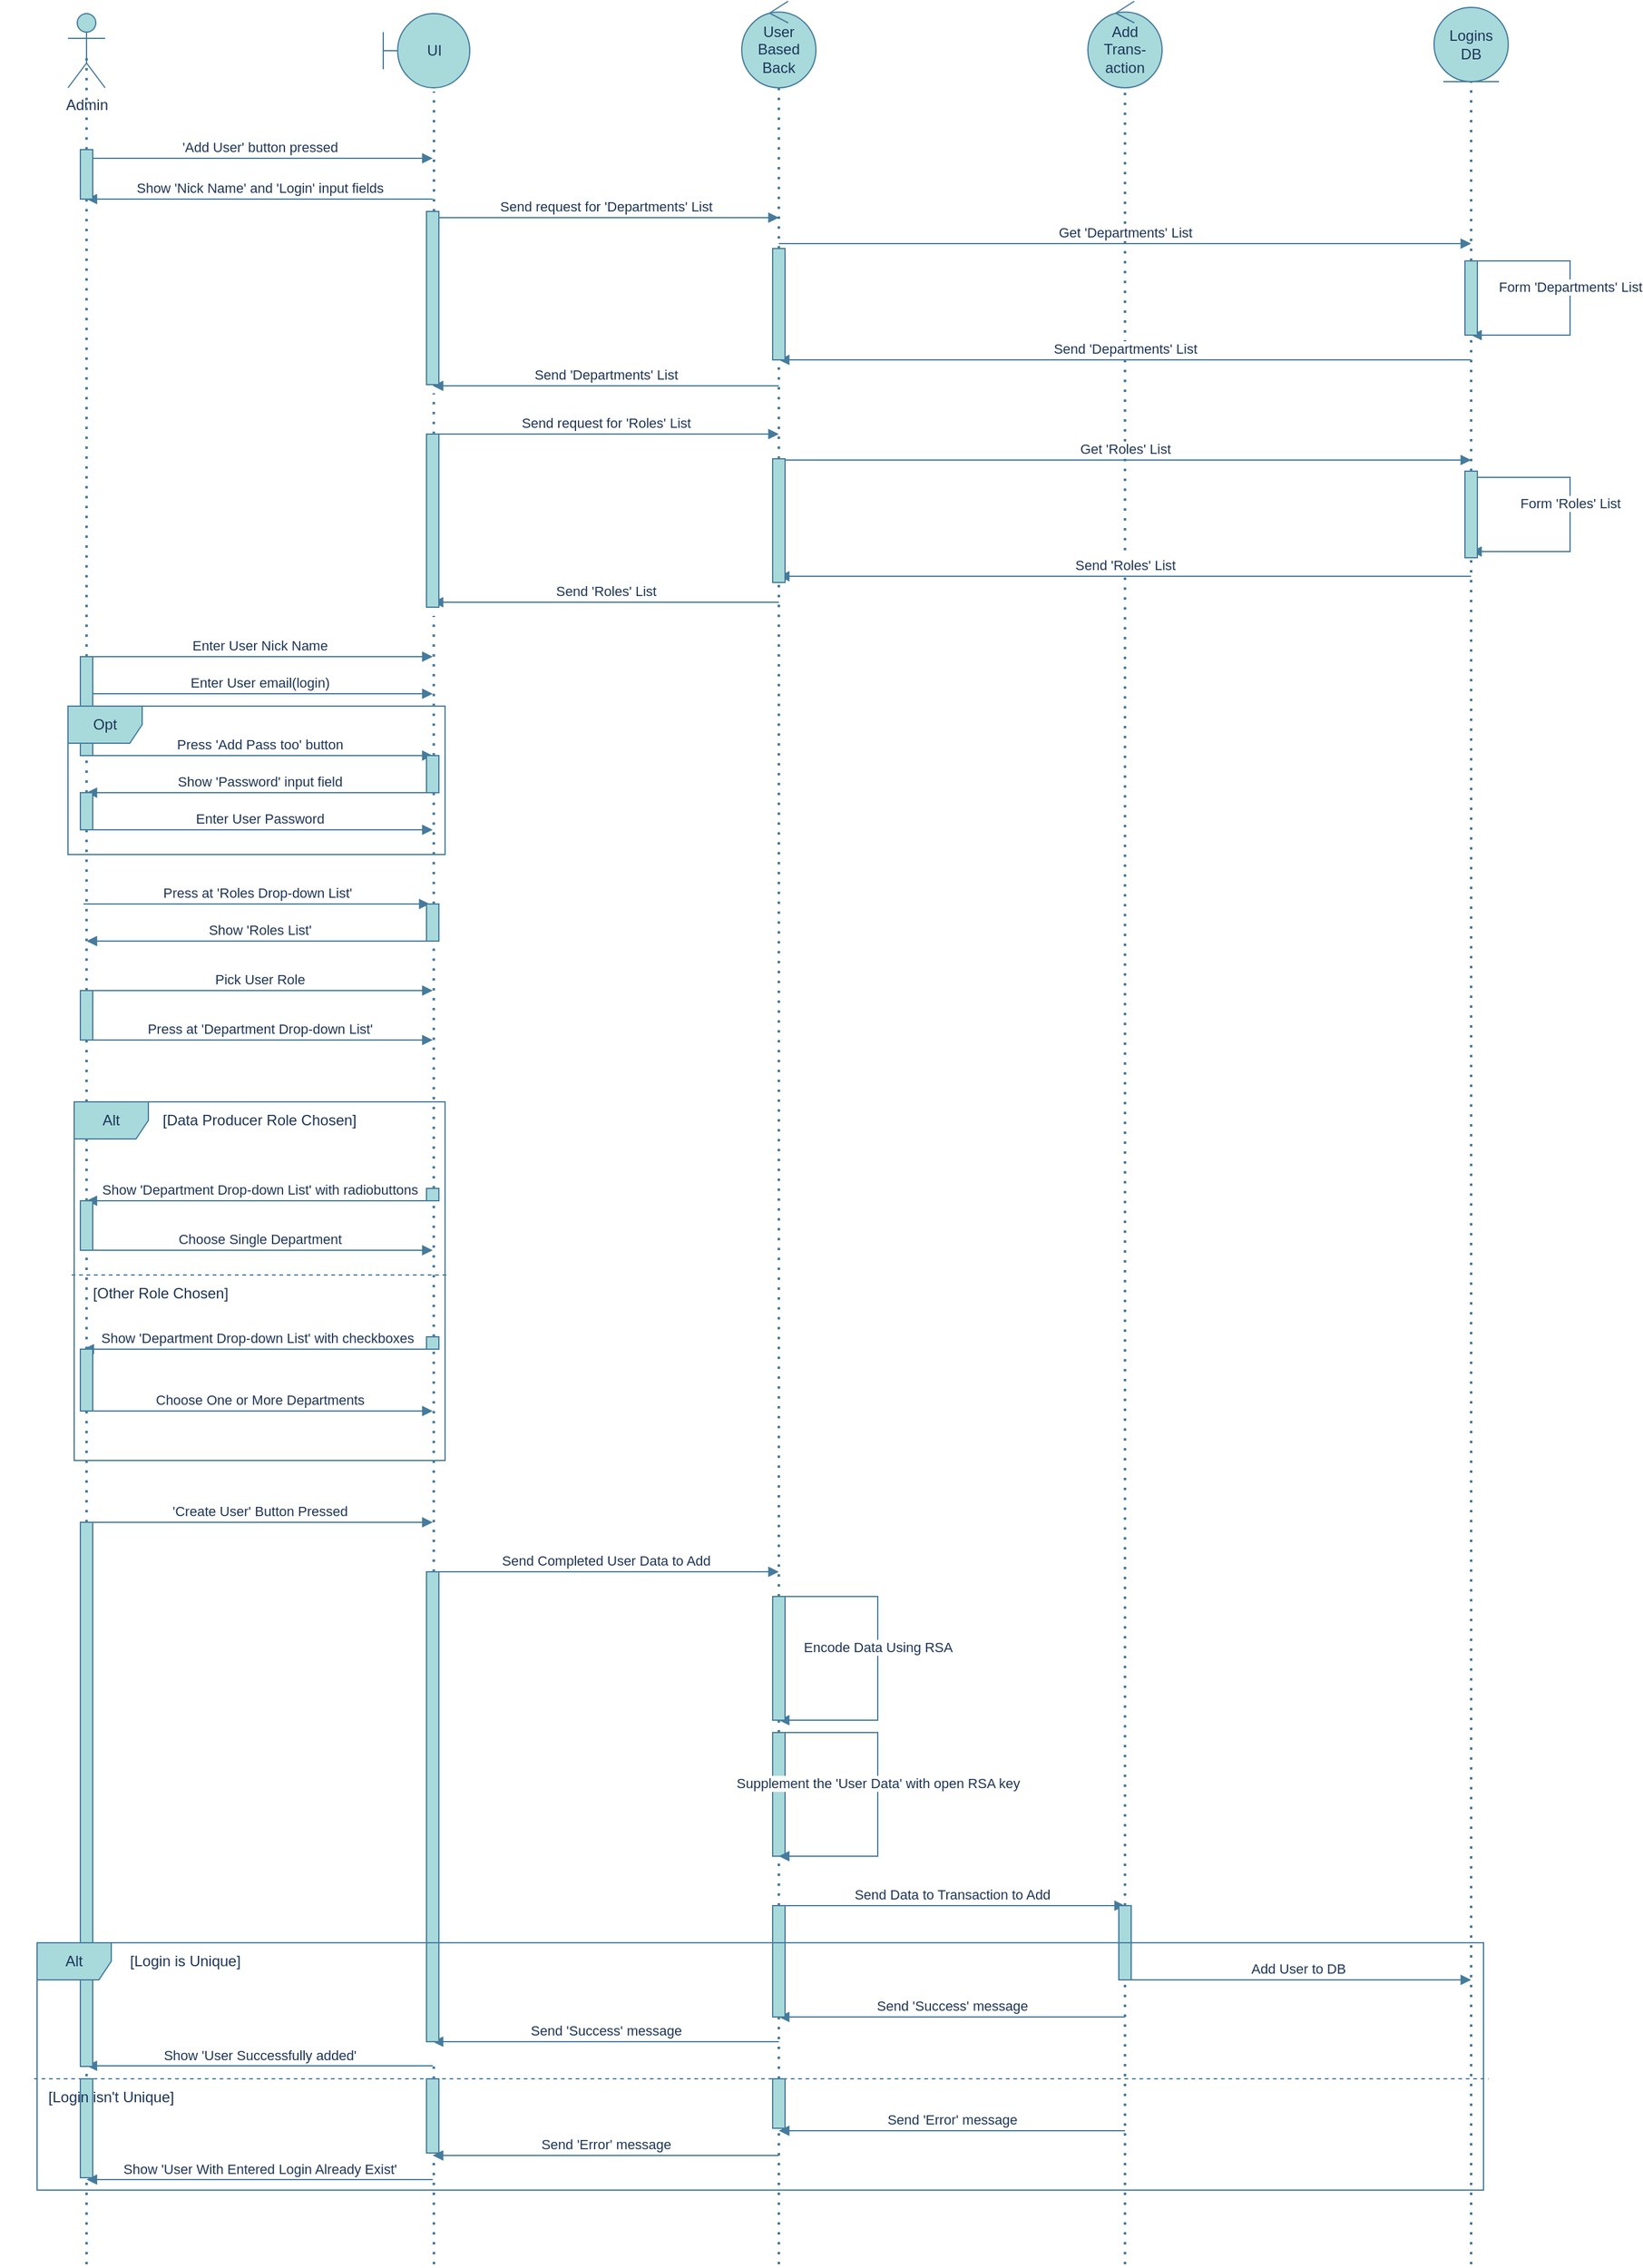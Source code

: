 <mxfile version="22.0.8" type="device">
  <diagram name="Страница — 1" id="tZwxWgp7a3EEHz6IycM4">
    <mxGraphModel dx="1026" dy="692" grid="1" gridSize="10" guides="1" tooltips="1" connect="1" arrows="1" fold="1" page="1" pageScale="1" pageWidth="3300" pageHeight="4681" math="0" shadow="0">
      <root>
        <mxCell id="0" />
        <mxCell id="1" parent="0" />
        <mxCell id="diGxEo3-Bpj6ORNVQll2-1" value="Admin" style="shape=umlActor;verticalLabelPosition=bottom;verticalAlign=top;html=1;strokeColor=#457B9D;fontColor=#1D3557;fillColor=#A8DADC;" vertex="1" parent="1">
          <mxGeometry x="65" y="20" width="30" height="60" as="geometry" />
        </mxCell>
        <mxCell id="diGxEo3-Bpj6ORNVQll2-2" value="" style="endArrow=none;dashed=1;html=1;dashPattern=1 3;strokeWidth=2;rounded=0;strokeColor=#457B9D;fontColor=#1D3557;fillColor=#A8DADC;entryX=0.5;entryY=0.5;entryDx=0;entryDy=0;entryPerimeter=0;" edge="1" parent="1" source="diGxEo3-Bpj6ORNVQll2-64" target="diGxEo3-Bpj6ORNVQll2-1">
          <mxGeometry width="50" height="50" relative="1" as="geometry">
            <mxPoint x="80" y="1960" as="sourcePoint" />
            <mxPoint x="80" y="150" as="targetPoint" />
          </mxGeometry>
        </mxCell>
        <mxCell id="diGxEo3-Bpj6ORNVQll2-3" value="UI" style="shape=umlBoundary;whiteSpace=wrap;html=1;strokeColor=#457B9D;fontColor=#1D3557;fillColor=#A8DADC;" vertex="1" parent="1">
          <mxGeometry x="320" y="20" width="70" height="60" as="geometry" />
        </mxCell>
        <mxCell id="diGxEo3-Bpj6ORNVQll2-4" value="" style="endArrow=none;dashed=1;html=1;dashPattern=1 3;strokeWidth=2;rounded=0;strokeColor=#457B9D;fontColor=#1D3557;fillColor=#A8DADC;entryX=0.586;entryY=1.05;entryDx=0;entryDy=0;entryPerimeter=0;" edge="1" parent="1" source="diGxEo3-Bpj6ORNVQll2-58" target="diGxEo3-Bpj6ORNVQll2-3">
          <mxGeometry width="50" height="50" relative="1" as="geometry">
            <mxPoint x="361" y="1960" as="sourcePoint" />
            <mxPoint x="360" y="110" as="targetPoint" />
          </mxGeometry>
        </mxCell>
        <mxCell id="diGxEo3-Bpj6ORNVQll2-5" value="Logins &lt;br&gt;DB" style="ellipse;shape=umlEntity;whiteSpace=wrap;html=1;strokeColor=#457B9D;fontColor=#1D3557;fillColor=#A8DADC;" vertex="1" parent="1">
          <mxGeometry x="1170" y="15" width="60" height="60" as="geometry" />
        </mxCell>
        <mxCell id="diGxEo3-Bpj6ORNVQll2-6" value="" style="endArrow=none;dashed=1;html=1;dashPattern=1 3;strokeWidth=2;rounded=0;strokeColor=#457B9D;fontColor=#1D3557;fillColor=#A8DADC;entryX=0.5;entryY=1;entryDx=0;entryDy=0;" edge="1" parent="1" source="diGxEo3-Bpj6ORNVQll2-69" target="diGxEo3-Bpj6ORNVQll2-5">
          <mxGeometry width="50" height="50" relative="1" as="geometry">
            <mxPoint x="1200" y="1960" as="sourcePoint" />
            <mxPoint x="1201" y="95" as="targetPoint" />
          </mxGeometry>
        </mxCell>
        <mxCell id="diGxEo3-Bpj6ORNVQll2-7" value="Add&lt;br&gt;Trans-&lt;br&gt;action" style="ellipse;shape=umlControl;whiteSpace=wrap;html=1;strokeColor=#457B9D;fontColor=#1D3557;fillColor=#A8DADC;" vertex="1" parent="1">
          <mxGeometry x="890" y="10" width="60" height="70" as="geometry" />
        </mxCell>
        <mxCell id="diGxEo3-Bpj6ORNVQll2-8" value="" style="endArrow=none;dashed=1;html=1;dashPattern=1 3;strokeWidth=2;rounded=0;strokeColor=#457B9D;fontColor=#1D3557;fillColor=#A8DADC;entryX=0.5;entryY=1;entryDx=0;entryDy=0;entryPerimeter=0;" edge="1" parent="1" source="diGxEo3-Bpj6ORNVQll2-111" target="diGxEo3-Bpj6ORNVQll2-7">
          <mxGeometry width="50" height="50" relative="1" as="geometry">
            <mxPoint x="920" y="1960" as="sourcePoint" />
            <mxPoint x="920" y="105" as="targetPoint" />
          </mxGeometry>
        </mxCell>
        <mxCell id="diGxEo3-Bpj6ORNVQll2-9" value="User Based Back" style="ellipse;shape=umlControl;whiteSpace=wrap;html=1;strokeColor=#457B9D;fontColor=#1D3557;fillColor=#A8DADC;" vertex="1" parent="1">
          <mxGeometry x="610" y="10" width="60" height="70" as="geometry" />
        </mxCell>
        <mxCell id="diGxEo3-Bpj6ORNVQll2-10" value="" style="endArrow=none;dashed=1;html=1;dashPattern=1 3;strokeWidth=2;rounded=0;strokeColor=#457B9D;fontColor=#1D3557;fillColor=#A8DADC;entryX=0.5;entryY=1;entryDx=0;entryDy=0;entryPerimeter=0;" edge="1" parent="1" target="diGxEo3-Bpj6ORNVQll2-9" source="diGxEo3-Bpj6ORNVQll2-68">
          <mxGeometry width="50" height="50" relative="1" as="geometry">
            <mxPoint x="640" y="1960" as="sourcePoint" />
            <mxPoint x="640" y="105" as="targetPoint" />
          </mxGeometry>
        </mxCell>
        <mxCell id="diGxEo3-Bpj6ORNVQll2-11" value="&#39;Add User&#39; button pressed" style="html=1;verticalAlign=bottom;endArrow=block;curved=0;rounded=0;strokeColor=#457B9D;fontColor=#1D3557;fillColor=#A8DADC;" edge="1" parent="1">
          <mxGeometry width="80" relative="1" as="geometry">
            <mxPoint x="80" y="137" as="sourcePoint" />
            <mxPoint x="360" y="137" as="targetPoint" />
          </mxGeometry>
        </mxCell>
        <mxCell id="diGxEo3-Bpj6ORNVQll2-12" value="Enter User Nick Name" style="html=1;verticalAlign=bottom;endArrow=block;curved=0;rounded=0;strokeColor=#457B9D;fontColor=#1D3557;fillColor=#A8DADC;" edge="1" parent="1">
          <mxGeometry width="80" relative="1" as="geometry">
            <mxPoint x="80" y="540" as="sourcePoint" />
            <mxPoint x="360" y="540" as="targetPoint" />
            <mxPoint as="offset" />
          </mxGeometry>
        </mxCell>
        <mxCell id="diGxEo3-Bpj6ORNVQll2-13" value="Enter User email(login)" style="html=1;verticalAlign=bottom;endArrow=block;curved=0;rounded=0;strokeColor=#457B9D;fontColor=#1D3557;fillColor=#A8DADC;" edge="1" parent="1">
          <mxGeometry width="80" relative="1" as="geometry">
            <mxPoint x="80" y="570" as="sourcePoint" />
            <mxPoint x="360" y="570" as="targetPoint" />
            <mxPoint as="offset" />
          </mxGeometry>
        </mxCell>
        <mxCell id="diGxEo3-Bpj6ORNVQll2-14" value="Enter User Password" style="html=1;verticalAlign=bottom;endArrow=block;curved=0;rounded=0;strokeColor=#457B9D;fontColor=#1D3557;fillColor=#A8DADC;" edge="1" parent="1">
          <mxGeometry width="80" relative="1" as="geometry">
            <mxPoint x="80" y="680" as="sourcePoint" />
            <mxPoint x="360" y="680" as="targetPoint" />
            <mxPoint as="offset" />
          </mxGeometry>
        </mxCell>
        <mxCell id="diGxEo3-Bpj6ORNVQll2-15" value="Send request for &#39;Departments&#39; List" style="html=1;verticalAlign=bottom;endArrow=block;curved=0;rounded=0;strokeColor=#457B9D;fontColor=#1D3557;fillColor=#A8DADC;" edge="1" parent="1">
          <mxGeometry width="80" relative="1" as="geometry">
            <mxPoint x="360" y="185" as="sourcePoint" />
            <mxPoint x="640" y="185" as="targetPoint" />
          </mxGeometry>
        </mxCell>
        <mxCell id="diGxEo3-Bpj6ORNVQll2-16" value="Get &#39;Departments&#39; List" style="html=1;verticalAlign=bottom;endArrow=block;curved=0;rounded=0;strokeColor=#457B9D;fontColor=#1D3557;fillColor=#A8DADC;" edge="1" parent="1">
          <mxGeometry width="80" relative="1" as="geometry">
            <mxPoint x="640" y="206" as="sourcePoint" />
            <mxPoint x="1200" y="206" as="targetPoint" />
          </mxGeometry>
        </mxCell>
        <mxCell id="diGxEo3-Bpj6ORNVQll2-19" value="Send &#39;Departments&#39; List" style="html=1;verticalAlign=bottom;endArrow=block;curved=0;rounded=0;strokeColor=#457B9D;fontColor=#1D3557;fillColor=#A8DADC;" edge="1" parent="1">
          <mxGeometry width="80" relative="1" as="geometry">
            <mxPoint x="1200" y="300" as="sourcePoint" />
            <mxPoint x="640" y="300" as="targetPoint" />
          </mxGeometry>
        </mxCell>
        <mxCell id="diGxEo3-Bpj6ORNVQll2-20" value="Form &#39;Departments&#39; List" style="html=1;verticalAlign=bottom;endArrow=block;curved=0;rounded=0;strokeColor=#457B9D;fontColor=#1D3557;fillColor=#A8DADC;" edge="1" parent="1">
          <mxGeometry width="80" relative="1" as="geometry">
            <mxPoint x="1200" y="220" as="sourcePoint" />
            <mxPoint x="1200" y="280" as="targetPoint" />
            <Array as="points">
              <mxPoint x="1280" y="220" />
              <mxPoint x="1280" y="280" />
            </Array>
          </mxGeometry>
        </mxCell>
        <mxCell id="diGxEo3-Bpj6ORNVQll2-21" value="Send &#39;Departments&#39; List" style="html=1;verticalAlign=bottom;endArrow=block;curved=0;rounded=0;strokeColor=#457B9D;fontColor=#1D3557;fillColor=#A8DADC;" edge="1" parent="1">
          <mxGeometry width="80" relative="1" as="geometry">
            <mxPoint x="640" y="321" as="sourcePoint" />
            <mxPoint x="360" y="321" as="targetPoint" />
          </mxGeometry>
        </mxCell>
        <mxCell id="diGxEo3-Bpj6ORNVQll2-22" value="Send request for &#39;Roles&#39; List" style="html=1;verticalAlign=bottom;endArrow=block;curved=0;rounded=0;strokeColor=#457B9D;fontColor=#1D3557;fillColor=#A8DADC;" edge="1" parent="1">
          <mxGeometry width="80" relative="1" as="geometry">
            <mxPoint x="360" y="360" as="sourcePoint" />
            <mxPoint x="640" y="360" as="targetPoint" />
            <mxPoint as="offset" />
          </mxGeometry>
        </mxCell>
        <mxCell id="diGxEo3-Bpj6ORNVQll2-23" value="Get &#39;Roles&#39; List" style="html=1;verticalAlign=bottom;endArrow=block;curved=0;rounded=0;strokeColor=#457B9D;fontColor=#1D3557;fillColor=#A8DADC;" edge="1" parent="1">
          <mxGeometry width="80" relative="1" as="geometry">
            <mxPoint x="640" y="381" as="sourcePoint" />
            <mxPoint x="1200" y="381" as="targetPoint" />
          </mxGeometry>
        </mxCell>
        <mxCell id="diGxEo3-Bpj6ORNVQll2-24" value="Send &#39;Roles&#39; List" style="html=1;verticalAlign=bottom;endArrow=block;curved=0;rounded=0;strokeColor=#457B9D;fontColor=#1D3557;fillColor=#A8DADC;" edge="1" parent="1">
          <mxGeometry width="80" relative="1" as="geometry">
            <mxPoint x="1200" y="475" as="sourcePoint" />
            <mxPoint x="640" y="475" as="targetPoint" />
          </mxGeometry>
        </mxCell>
        <mxCell id="diGxEo3-Bpj6ORNVQll2-25" value="Form &#39;Roles&#39; List" style="html=1;verticalAlign=bottom;endArrow=block;curved=0;rounded=0;strokeColor=#457B9D;fontColor=#1D3557;fillColor=#A8DADC;" edge="1" parent="1">
          <mxGeometry width="80" relative="1" as="geometry">
            <mxPoint x="1200" y="395" as="sourcePoint" />
            <mxPoint x="1200" y="455" as="targetPoint" />
            <Array as="points">
              <mxPoint x="1280" y="395" />
              <mxPoint x="1280" y="455" />
            </Array>
          </mxGeometry>
        </mxCell>
        <mxCell id="diGxEo3-Bpj6ORNVQll2-26" value="Send &#39;Roles&#39; List" style="html=1;verticalAlign=bottom;endArrow=block;curved=0;rounded=0;strokeColor=#457B9D;fontColor=#1D3557;fillColor=#A8DADC;" edge="1" parent="1">
          <mxGeometry width="80" relative="1" as="geometry">
            <mxPoint x="640" y="496" as="sourcePoint" />
            <mxPoint x="360" y="496" as="targetPoint" />
          </mxGeometry>
        </mxCell>
        <mxCell id="diGxEo3-Bpj6ORNVQll2-28" value="Press at &#39;Roles Drop-down List&#39;" style="html=1;verticalAlign=bottom;endArrow=block;curved=0;rounded=0;strokeColor=#457B9D;fontColor=#1D3557;fillColor=#A8DADC;" edge="1" parent="1">
          <mxGeometry width="80" relative="1" as="geometry">
            <mxPoint x="77.5" y="740" as="sourcePoint" />
            <mxPoint x="357.5" y="740" as="targetPoint" />
          </mxGeometry>
        </mxCell>
        <mxCell id="diGxEo3-Bpj6ORNVQll2-29" value="Show &#39;Roles List&#39;" style="html=1;verticalAlign=bottom;endArrow=block;curved=0;rounded=0;strokeColor=#457B9D;fontColor=#1D3557;fillColor=#A8DADC;" edge="1" parent="1">
          <mxGeometry width="80" relative="1" as="geometry">
            <mxPoint x="360" y="770" as="sourcePoint" />
            <mxPoint x="80" y="770" as="targetPoint" />
          </mxGeometry>
        </mxCell>
        <mxCell id="diGxEo3-Bpj6ORNVQll2-30" value="Pick User Role" style="html=1;verticalAlign=bottom;endArrow=block;curved=0;rounded=0;strokeColor=#457B9D;fontColor=#1D3557;fillColor=#A8DADC;" edge="1" parent="1">
          <mxGeometry width="80" relative="1" as="geometry">
            <mxPoint x="80" y="810" as="sourcePoint" />
            <mxPoint x="360" y="810" as="targetPoint" />
          </mxGeometry>
        </mxCell>
        <mxCell id="diGxEo3-Bpj6ORNVQll2-31" value="Press at &#39;Department Drop-down List&#39;" style="html=1;verticalAlign=bottom;endArrow=block;curved=0;rounded=0;strokeColor=#457B9D;fontColor=#1D3557;fillColor=#A8DADC;" edge="1" parent="1">
          <mxGeometry width="80" relative="1" as="geometry">
            <mxPoint x="80" y="850" as="sourcePoint" />
            <mxPoint x="360" y="850" as="targetPoint" />
          </mxGeometry>
        </mxCell>
        <mxCell id="diGxEo3-Bpj6ORNVQll2-33" value="" style="endArrow=none;dashed=1;html=1;rounded=0;strokeColor=#457B9D;fontColor=#1D3557;fillColor=#A8DADC;entryX=1.007;entryY=0.78;entryDx=0;entryDy=0;entryPerimeter=0;" edge="1" parent="1">
          <mxGeometry width="50" height="50" relative="1" as="geometry">
            <mxPoint x="68" y="1040" as="sourcePoint" />
            <mxPoint x="372.1" y="1040" as="targetPoint" />
          </mxGeometry>
        </mxCell>
        <mxCell id="diGxEo3-Bpj6ORNVQll2-34" value="[Data Producer Role Chosen]" style="text;html=1;strokeColor=none;fillColor=none;align=center;verticalAlign=middle;whiteSpace=wrap;rounded=0;fontColor=#1D3557;" vertex="1" parent="1">
          <mxGeometry x="130" y="900" width="180" height="30" as="geometry" />
        </mxCell>
        <mxCell id="diGxEo3-Bpj6ORNVQll2-35" value="[Other Role Chosen]" style="text;html=1;strokeColor=none;fillColor=none;align=center;verticalAlign=middle;whiteSpace=wrap;rounded=0;fontColor=#1D3557;" vertex="1" parent="1">
          <mxGeometry x="50" y="1040" width="180" height="30" as="geometry" />
        </mxCell>
        <mxCell id="diGxEo3-Bpj6ORNVQll2-36" value="Show &#39;Department Drop-down List&#39; with radiobuttons" style="html=1;verticalAlign=bottom;endArrow=block;curved=0;rounded=0;strokeColor=#457B9D;fontColor=#1D3557;fillColor=#A8DADC;" edge="1" parent="1">
          <mxGeometry width="80" relative="1" as="geometry">
            <mxPoint x="360" y="980" as="sourcePoint" />
            <mxPoint x="80" y="980" as="targetPoint" />
          </mxGeometry>
        </mxCell>
        <mxCell id="diGxEo3-Bpj6ORNVQll2-37" value="Show &#39;Department Drop-down List&#39; with checkboxes" style="html=1;verticalAlign=bottom;endArrow=block;curved=0;rounded=0;strokeColor=#457B9D;fontColor=#1D3557;fillColor=#A8DADC;" edge="1" parent="1">
          <mxGeometry width="80" relative="1" as="geometry">
            <mxPoint x="357.5" y="1100" as="sourcePoint" />
            <mxPoint x="77.5" y="1100" as="targetPoint" />
          </mxGeometry>
        </mxCell>
        <mxCell id="diGxEo3-Bpj6ORNVQll2-38" value="Choose Single Department" style="html=1;verticalAlign=bottom;endArrow=block;curved=0;rounded=0;strokeColor=#457B9D;fontColor=#1D3557;fillColor=#A8DADC;" edge="1" parent="1">
          <mxGeometry width="80" relative="1" as="geometry">
            <mxPoint x="80" y="1020" as="sourcePoint" />
            <mxPoint x="360" y="1020" as="targetPoint" />
          </mxGeometry>
        </mxCell>
        <mxCell id="diGxEo3-Bpj6ORNVQll2-39" value="Choose One or More Departments" style="html=1;verticalAlign=bottom;endArrow=block;curved=0;rounded=0;strokeColor=#457B9D;fontColor=#1D3557;fillColor=#A8DADC;" edge="1" parent="1">
          <mxGeometry width="80" relative="1" as="geometry">
            <mxPoint x="80" y="1150" as="sourcePoint" />
            <mxPoint x="360" y="1150" as="targetPoint" />
          </mxGeometry>
        </mxCell>
        <mxCell id="diGxEo3-Bpj6ORNVQll2-40" value="&#39;Create User&#39; Button Pressed" style="html=1;verticalAlign=bottom;endArrow=block;curved=0;rounded=0;strokeColor=#457B9D;fontColor=#1D3557;fillColor=#A8DADC;" edge="1" parent="1">
          <mxGeometry width="80" relative="1" as="geometry">
            <mxPoint x="80" y="1240" as="sourcePoint" />
            <mxPoint x="360" y="1240" as="targetPoint" />
          </mxGeometry>
        </mxCell>
        <mxCell id="diGxEo3-Bpj6ORNVQll2-41" value="Send Completed User Data to Add" style="html=1;verticalAlign=bottom;endArrow=block;curved=0;rounded=0;strokeColor=#457B9D;fontColor=#1D3557;fillColor=#A8DADC;" edge="1" parent="1">
          <mxGeometry width="80" relative="1" as="geometry">
            <mxPoint x="360" y="1280" as="sourcePoint" />
            <mxPoint x="640" y="1280" as="targetPoint" />
          </mxGeometry>
        </mxCell>
        <mxCell id="diGxEo3-Bpj6ORNVQll2-42" value="Send Data to Transaction to Add" style="html=1;verticalAlign=bottom;endArrow=block;curved=0;rounded=0;strokeColor=#457B9D;fontColor=#1D3557;fillColor=#A8DADC;" edge="1" parent="1">
          <mxGeometry width="80" relative="1" as="geometry">
            <mxPoint x="640" y="1550" as="sourcePoint" />
            <mxPoint x="920" y="1550" as="targetPoint" />
            <mxPoint as="offset" />
          </mxGeometry>
        </mxCell>
        <mxCell id="diGxEo3-Bpj6ORNVQll2-45" value="" style="endArrow=none;dashed=1;html=1;rounded=0;strokeColor=#457B9D;fontColor=#1D3557;fillColor=#A8DADC;entryX=1.007;entryY=0.78;entryDx=0;entryDy=0;entryPerimeter=0;exitX=-0.002;exitY=0.55;exitDx=0;exitDy=0;exitPerimeter=0;" edge="1" parent="1" source="diGxEo3-Bpj6ORNVQll2-44">
          <mxGeometry width="50" height="50" relative="1" as="geometry">
            <mxPoint x="910" y="1690" as="sourcePoint" />
            <mxPoint x="1214.1" y="1690" as="targetPoint" />
          </mxGeometry>
        </mxCell>
        <mxCell id="diGxEo3-Bpj6ORNVQll2-46" value="[Login is Unique]" style="text;html=1;strokeColor=none;fillColor=none;align=center;verticalAlign=middle;whiteSpace=wrap;rounded=0;fontColor=#1D3557;" vertex="1" parent="1">
          <mxGeometry x="70" y="1580" width="180" height="30" as="geometry" />
        </mxCell>
        <mxCell id="diGxEo3-Bpj6ORNVQll2-48" value="Encode Data Using RSA" style="html=1;verticalAlign=bottom;endArrow=block;curved=0;rounded=0;strokeColor=#457B9D;fontColor=#1D3557;fillColor=#A8DADC;" edge="1" parent="1">
          <mxGeometry width="80" relative="1" as="geometry">
            <mxPoint x="640" y="1300" as="sourcePoint" />
            <mxPoint x="640" y="1400" as="targetPoint" />
            <Array as="points">
              <mxPoint x="720" y="1300" />
              <mxPoint x="720" y="1400" />
            </Array>
          </mxGeometry>
        </mxCell>
        <mxCell id="diGxEo3-Bpj6ORNVQll2-50" value="Add User to DB" style="html=1;verticalAlign=bottom;endArrow=block;curved=0;rounded=0;strokeColor=#457B9D;fontColor=#1D3557;fillColor=#A8DADC;" edge="1" parent="1">
          <mxGeometry width="80" relative="1" as="geometry">
            <mxPoint x="920" y="1610" as="sourcePoint" />
            <mxPoint x="1200" y="1610" as="targetPoint" />
          </mxGeometry>
        </mxCell>
        <mxCell id="diGxEo3-Bpj6ORNVQll2-51" value="Send &#39;Success&#39; message" style="html=1;verticalAlign=bottom;endArrow=block;curved=0;rounded=0;strokeColor=#457B9D;fontColor=#1D3557;fillColor=#A8DADC;" edge="1" parent="1">
          <mxGeometry width="80" relative="1" as="geometry">
            <mxPoint x="920" y="1640" as="sourcePoint" />
            <mxPoint x="640" y="1640" as="targetPoint" />
          </mxGeometry>
        </mxCell>
        <mxCell id="diGxEo3-Bpj6ORNVQll2-52" value="Send &#39;Success&#39; message" style="html=1;verticalAlign=bottom;endArrow=block;curved=0;rounded=0;strokeColor=#457B9D;fontColor=#1D3557;fillColor=#A8DADC;" edge="1" parent="1">
          <mxGeometry width="80" relative="1" as="geometry">
            <mxPoint x="640" y="1660" as="sourcePoint" />
            <mxPoint x="360" y="1660" as="targetPoint" />
          </mxGeometry>
        </mxCell>
        <mxCell id="diGxEo3-Bpj6ORNVQll2-53" value="Show &#39;User Successfully added&#39;" style="html=1;verticalAlign=bottom;endArrow=block;curved=0;rounded=0;strokeColor=#457B9D;fontColor=#1D3557;fillColor=#A8DADC;" edge="1" parent="1">
          <mxGeometry width="80" relative="1" as="geometry">
            <mxPoint x="360" y="1679.5" as="sourcePoint" />
            <mxPoint x="80" y="1679.5" as="targetPoint" />
          </mxGeometry>
        </mxCell>
        <mxCell id="diGxEo3-Bpj6ORNVQll2-54" value="Send &#39;Error&#39; message" style="html=1;verticalAlign=bottom;endArrow=block;curved=0;rounded=0;strokeColor=#457B9D;fontColor=#1D3557;fillColor=#A8DADC;" edge="1" parent="1">
          <mxGeometry width="80" relative="1" as="geometry">
            <mxPoint x="920" y="1732" as="sourcePoint" />
            <mxPoint x="640" y="1732" as="targetPoint" />
          </mxGeometry>
        </mxCell>
        <mxCell id="diGxEo3-Bpj6ORNVQll2-55" value="Send &#39;Error&#39; message" style="html=1;verticalAlign=bottom;endArrow=block;curved=0;rounded=0;strokeColor=#457B9D;fontColor=#1D3557;fillColor=#A8DADC;" edge="1" parent="1">
          <mxGeometry width="80" relative="1" as="geometry">
            <mxPoint x="640" y="1752" as="sourcePoint" />
            <mxPoint x="360" y="1752" as="targetPoint" />
          </mxGeometry>
        </mxCell>
        <mxCell id="diGxEo3-Bpj6ORNVQll2-56" value="Show &#39;User With Entered Login Already Exist&#39;" style="html=1;verticalAlign=bottom;endArrow=block;curved=0;rounded=0;strokeColor=#457B9D;fontColor=#1D3557;fillColor=#A8DADC;" edge="1" parent="1">
          <mxGeometry width="80" relative="1" as="geometry">
            <mxPoint x="360" y="1771.5" as="sourcePoint" />
            <mxPoint x="80" y="1771.5" as="targetPoint" />
          </mxGeometry>
        </mxCell>
        <mxCell id="diGxEo3-Bpj6ORNVQll2-57" value="" style="endArrow=none;dashed=1;html=1;dashPattern=1 3;strokeWidth=2;rounded=0;strokeColor=#457B9D;fontColor=#1D3557;fillColor=#A8DADC;entryX=0.586;entryY=1.05;entryDx=0;entryDy=0;entryPerimeter=0;" edge="1" parent="1" source="diGxEo3-Bpj6ORNVQll2-60" target="diGxEo3-Bpj6ORNVQll2-58">
          <mxGeometry width="50" height="50" relative="1" as="geometry">
            <mxPoint x="361" y="1960" as="sourcePoint" />
            <mxPoint x="361" y="83" as="targetPoint" />
          </mxGeometry>
        </mxCell>
        <mxCell id="diGxEo3-Bpj6ORNVQll2-58" value="" style="html=1;points=[[0,0,0,0,5],[0,1,0,0,-5],[1,0,0,0,5],[1,1,0,0,-5]];perimeter=orthogonalPerimeter;outlineConnect=0;targetShapes=umlLifeline;portConstraint=eastwest;newEdgeStyle={&quot;curved&quot;:0,&quot;rounded&quot;:0};strokeColor=#457B9D;fontColor=#1D3557;fillColor=#A8DADC;" vertex="1" parent="1">
          <mxGeometry x="355" y="180" width="10" height="140" as="geometry" />
        </mxCell>
        <mxCell id="diGxEo3-Bpj6ORNVQll2-59" value="" style="endArrow=none;dashed=1;html=1;dashPattern=1 3;strokeWidth=2;rounded=0;strokeColor=#457B9D;fontColor=#1D3557;fillColor=#A8DADC;entryX=0.586;entryY=1.05;entryDx=0;entryDy=0;entryPerimeter=0;" edge="1" parent="1" source="diGxEo3-Bpj6ORNVQll2-81" target="diGxEo3-Bpj6ORNVQll2-60">
          <mxGeometry width="50" height="50" relative="1" as="geometry">
            <mxPoint x="361" y="1960" as="sourcePoint" />
            <mxPoint x="361" y="327" as="targetPoint" />
          </mxGeometry>
        </mxCell>
        <mxCell id="diGxEo3-Bpj6ORNVQll2-60" value="" style="html=1;points=[[0,0,0,0,5],[0,1,0,0,-5],[1,0,0,0,5],[1,1,0,0,-5]];perimeter=orthogonalPerimeter;outlineConnect=0;targetShapes=umlLifeline;portConstraint=eastwest;newEdgeStyle={&quot;curved&quot;:0,&quot;rounded&quot;:0};strokeColor=#457B9D;fontColor=#1D3557;fillColor=#A8DADC;" vertex="1" parent="1">
          <mxGeometry x="355" y="360" width="10" height="140" as="geometry" />
        </mxCell>
        <mxCell id="diGxEo3-Bpj6ORNVQll2-63" value="Show &#39;Nick Name&#39; and &#39;Login&#39; input fields" style="html=1;verticalAlign=bottom;endArrow=block;curved=0;rounded=0;strokeColor=#457B9D;fontColor=#1D3557;fillColor=#A8DADC;" edge="1" parent="1">
          <mxGeometry width="80" relative="1" as="geometry">
            <mxPoint x="360" y="170" as="sourcePoint" />
            <mxPoint x="80" y="170" as="targetPoint" />
          </mxGeometry>
        </mxCell>
        <mxCell id="diGxEo3-Bpj6ORNVQll2-66" value="" style="endArrow=none;dashed=1;html=1;dashPattern=1 3;strokeWidth=2;rounded=0;strokeColor=#457B9D;fontColor=#1D3557;fillColor=#A8DADC;entryX=0.5;entryY=0.5;entryDx=0;entryDy=0;entryPerimeter=0;" edge="1" parent="1" source="diGxEo3-Bpj6ORNVQll2-78" target="diGxEo3-Bpj6ORNVQll2-64">
          <mxGeometry width="50" height="50" relative="1" as="geometry">
            <mxPoint x="80" y="1960" as="sourcePoint" />
            <mxPoint x="80" y="50" as="targetPoint" />
          </mxGeometry>
        </mxCell>
        <mxCell id="diGxEo3-Bpj6ORNVQll2-64" value="" style="html=1;points=[[0,0,0,0,5],[0,1,0,0,-5],[1,0,0,0,5],[1,1,0,0,-5]];perimeter=orthogonalPerimeter;outlineConnect=0;targetShapes=umlLifeline;portConstraint=eastwest;newEdgeStyle={&quot;curved&quot;:0,&quot;rounded&quot;:0};strokeColor=#457B9D;fontColor=#1D3557;fillColor=#A8DADC;" vertex="1" parent="1">
          <mxGeometry x="75" y="130" width="10" height="40" as="geometry" />
        </mxCell>
        <mxCell id="diGxEo3-Bpj6ORNVQll2-67" value="" style="endArrow=none;dashed=1;html=1;dashPattern=1 3;strokeWidth=2;rounded=0;strokeColor=#457B9D;fontColor=#1D3557;fillColor=#A8DADC;entryX=0.5;entryY=1;entryDx=0;entryDy=0;entryPerimeter=0;" edge="1" parent="1" source="diGxEo3-Bpj6ORNVQll2-71" target="diGxEo3-Bpj6ORNVQll2-68">
          <mxGeometry width="50" height="50" relative="1" as="geometry">
            <mxPoint x="640" y="1960" as="sourcePoint" />
            <mxPoint x="640" y="80" as="targetPoint" />
          </mxGeometry>
        </mxCell>
        <mxCell id="diGxEo3-Bpj6ORNVQll2-68" value="" style="html=1;points=[[0,0,0,0,5],[0,1,0,0,-5],[1,0,0,0,5],[1,1,0,0,-5]];perimeter=orthogonalPerimeter;outlineConnect=0;targetShapes=umlLifeline;portConstraint=eastwest;newEdgeStyle={&quot;curved&quot;:0,&quot;rounded&quot;:0};strokeColor=#457B9D;fontColor=#1D3557;fillColor=#A8DADC;" vertex="1" parent="1">
          <mxGeometry x="635" y="210" width="10" height="90" as="geometry" />
        </mxCell>
        <mxCell id="diGxEo3-Bpj6ORNVQll2-70" value="" style="endArrow=none;dashed=1;html=1;dashPattern=1 3;strokeWidth=2;rounded=0;strokeColor=#457B9D;fontColor=#1D3557;fillColor=#A8DADC;entryX=0.5;entryY=1;entryDx=0;entryDy=0;" edge="1" parent="1" source="diGxEo3-Bpj6ORNVQll2-73" target="diGxEo3-Bpj6ORNVQll2-69">
          <mxGeometry width="50" height="50" relative="1" as="geometry">
            <mxPoint x="1200" y="1960" as="sourcePoint" />
            <mxPoint x="1200" y="75" as="targetPoint" />
          </mxGeometry>
        </mxCell>
        <mxCell id="diGxEo3-Bpj6ORNVQll2-69" value="" style="html=1;points=[[0,0,0,0,5],[0,1,0,0,-5],[1,0,0,0,5],[1,1,0,0,-5]];perimeter=orthogonalPerimeter;outlineConnect=0;targetShapes=umlLifeline;portConstraint=eastwest;newEdgeStyle={&quot;curved&quot;:0,&quot;rounded&quot;:0};strokeColor=#457B9D;fontColor=#1D3557;fillColor=#A8DADC;" vertex="1" parent="1">
          <mxGeometry x="1195" y="220" width="10" height="60" as="geometry" />
        </mxCell>
        <mxCell id="diGxEo3-Bpj6ORNVQll2-72" value="" style="endArrow=none;dashed=1;html=1;dashPattern=1 3;strokeWidth=2;rounded=0;strokeColor=#457B9D;fontColor=#1D3557;fillColor=#A8DADC;entryX=0.5;entryY=1;entryDx=0;entryDy=0;entryPerimeter=0;" edge="1" parent="1" source="diGxEo3-Bpj6ORNVQll2-103" target="diGxEo3-Bpj6ORNVQll2-71">
          <mxGeometry width="50" height="50" relative="1" as="geometry">
            <mxPoint x="640" y="1960" as="sourcePoint" />
            <mxPoint x="640" y="300" as="targetPoint" />
          </mxGeometry>
        </mxCell>
        <mxCell id="diGxEo3-Bpj6ORNVQll2-71" value="" style="html=1;points=[[0,0,0,0,5],[0,1,0,0,-5],[1,0,0,0,5],[1,1,0,0,-5]];perimeter=orthogonalPerimeter;outlineConnect=0;targetShapes=umlLifeline;portConstraint=eastwest;newEdgeStyle={&quot;curved&quot;:0,&quot;rounded&quot;:0};strokeColor=#457B9D;fontColor=#1D3557;fillColor=#A8DADC;" vertex="1" parent="1">
          <mxGeometry x="635" y="380" width="10" height="100" as="geometry" />
        </mxCell>
        <mxCell id="diGxEo3-Bpj6ORNVQll2-74" value="" style="endArrow=none;dashed=1;html=1;dashPattern=1 3;strokeWidth=2;rounded=0;strokeColor=#457B9D;fontColor=#1D3557;fillColor=#A8DADC;entryX=0.5;entryY=1;entryDx=0;entryDy=0;" edge="1" parent="1" target="diGxEo3-Bpj6ORNVQll2-73">
          <mxGeometry width="50" height="50" relative="1" as="geometry">
            <mxPoint x="1200" y="1840" as="sourcePoint" />
            <mxPoint x="1200" y="280" as="targetPoint" />
          </mxGeometry>
        </mxCell>
        <mxCell id="diGxEo3-Bpj6ORNVQll2-73" value="" style="html=1;points=[[0,0,0,0,5],[0,1,0,0,-5],[1,0,0,0,5],[1,1,0,0,-5]];perimeter=orthogonalPerimeter;outlineConnect=0;targetShapes=umlLifeline;portConstraint=eastwest;newEdgeStyle={&quot;curved&quot;:0,&quot;rounded&quot;:0};strokeColor=#457B9D;fontColor=#1D3557;fillColor=#A8DADC;" vertex="1" parent="1">
          <mxGeometry x="1195" y="390" width="10" height="70" as="geometry" />
        </mxCell>
        <mxCell id="diGxEo3-Bpj6ORNVQll2-75" value="Press &#39;Add Pass too&#39; button" style="html=1;verticalAlign=bottom;endArrow=block;curved=0;rounded=0;strokeColor=#457B9D;fontColor=#1D3557;fillColor=#A8DADC;" edge="1" parent="1">
          <mxGeometry width="80" relative="1" as="geometry">
            <mxPoint x="80" y="620" as="sourcePoint" />
            <mxPoint x="360" y="620" as="targetPoint" />
            <mxPoint as="offset" />
          </mxGeometry>
        </mxCell>
        <mxCell id="diGxEo3-Bpj6ORNVQll2-76" value="Show &#39;Password&#39; input field" style="html=1;verticalAlign=bottom;endArrow=block;curved=0;rounded=0;strokeColor=#457B9D;fontColor=#1D3557;fillColor=#A8DADC;" edge="1" parent="1">
          <mxGeometry width="80" relative="1" as="geometry">
            <mxPoint x="360" y="650" as="sourcePoint" />
            <mxPoint x="80" y="650" as="targetPoint" />
          </mxGeometry>
        </mxCell>
        <mxCell id="diGxEo3-Bpj6ORNVQll2-77" value="" style="endArrow=none;dashed=1;html=1;dashPattern=1 3;strokeWidth=2;rounded=0;strokeColor=#457B9D;fontColor=#1D3557;fillColor=#A8DADC;entryX=0.5;entryY=0.5;entryDx=0;entryDy=0;entryPerimeter=0;" edge="1" parent="1" source="diGxEo3-Bpj6ORNVQll2-84" target="diGxEo3-Bpj6ORNVQll2-78">
          <mxGeometry width="50" height="50" relative="1" as="geometry">
            <mxPoint x="80" y="1960" as="sourcePoint" />
            <mxPoint x="80" y="150" as="targetPoint" />
          </mxGeometry>
        </mxCell>
        <mxCell id="diGxEo3-Bpj6ORNVQll2-78" value="" style="html=1;points=[[0,0,0,0,5],[0,1,0,0,-5],[1,0,0,0,5],[1,1,0,0,-5]];perimeter=orthogonalPerimeter;outlineConnect=0;targetShapes=umlLifeline;portConstraint=eastwest;newEdgeStyle={&quot;curved&quot;:0,&quot;rounded&quot;:0};strokeColor=#457B9D;fontColor=#1D3557;fillColor=#A8DADC;" vertex="1" parent="1">
          <mxGeometry x="75" y="540" width="10" height="80" as="geometry" />
        </mxCell>
        <mxCell id="diGxEo3-Bpj6ORNVQll2-27" value="Opt" style="shape=umlFrame;whiteSpace=wrap;html=1;pointerEvents=0;strokeColor=#457B9D;fontColor=#1D3557;fillColor=#A8DADC;" vertex="1" parent="1">
          <mxGeometry x="65" y="580" width="305" height="120" as="geometry" />
        </mxCell>
        <mxCell id="diGxEo3-Bpj6ORNVQll2-79" value="" style="html=1;points=[[0,0,0,0,5],[0,1,0,0,-5],[1,0,0,0,5],[1,1,0,0,-5]];perimeter=orthogonalPerimeter;outlineConnect=0;targetShapes=umlLifeline;portConstraint=eastwest;newEdgeStyle={&quot;curved&quot;:0,&quot;rounded&quot;:0};strokeColor=#457B9D;fontColor=#1D3557;fillColor=#A8DADC;" vertex="1" parent="1">
          <mxGeometry x="75" y="650" width="10" height="30" as="geometry" />
        </mxCell>
        <mxCell id="diGxEo3-Bpj6ORNVQll2-80" value="" style="html=1;points=[[0,0,0,0,5],[0,1,0,0,-5],[1,0,0,0,5],[1,1,0,0,-5]];perimeter=orthogonalPerimeter;outlineConnect=0;targetShapes=umlLifeline;portConstraint=eastwest;newEdgeStyle={&quot;curved&quot;:0,&quot;rounded&quot;:0};strokeColor=#457B9D;fontColor=#1D3557;fillColor=#A8DADC;" vertex="1" parent="1">
          <mxGeometry x="355" y="620" width="10" height="30" as="geometry" />
        </mxCell>
        <mxCell id="diGxEo3-Bpj6ORNVQll2-83" value="" style="endArrow=none;dashed=1;html=1;dashPattern=1 3;strokeWidth=2;rounded=0;strokeColor=#457B9D;fontColor=#1D3557;fillColor=#A8DADC;entryX=0.586;entryY=1.05;entryDx=0;entryDy=0;entryPerimeter=0;" edge="1" parent="1" source="diGxEo3-Bpj6ORNVQll2-86" target="diGxEo3-Bpj6ORNVQll2-81">
          <mxGeometry width="50" height="50" relative="1" as="geometry">
            <mxPoint x="361" y="1960" as="sourcePoint" />
            <mxPoint x="361" y="507" as="targetPoint" />
          </mxGeometry>
        </mxCell>
        <mxCell id="diGxEo3-Bpj6ORNVQll2-81" value="" style="html=1;points=[[0,0,0,0,5],[0,1,0,0,-5],[1,0,0,0,5],[1,1,0,0,-5]];perimeter=orthogonalPerimeter;outlineConnect=0;targetShapes=umlLifeline;portConstraint=eastwest;newEdgeStyle={&quot;curved&quot;:0,&quot;rounded&quot;:0};strokeColor=#457B9D;fontColor=#1D3557;fillColor=#A8DADC;" vertex="1" parent="1">
          <mxGeometry x="355" y="740" width="10" height="30" as="geometry" />
        </mxCell>
        <mxCell id="diGxEo3-Bpj6ORNVQll2-85" value="" style="endArrow=none;dashed=1;html=1;dashPattern=1 3;strokeWidth=2;rounded=0;strokeColor=#457B9D;fontColor=#1D3557;fillColor=#A8DADC;entryX=0.5;entryY=0.5;entryDx=0;entryDy=0;entryPerimeter=0;" edge="1" parent="1" source="diGxEo3-Bpj6ORNVQll2-88" target="diGxEo3-Bpj6ORNVQll2-84">
          <mxGeometry width="50" height="50" relative="1" as="geometry">
            <mxPoint x="80" y="1960" as="sourcePoint" />
            <mxPoint x="80" y="580" as="targetPoint" />
          </mxGeometry>
        </mxCell>
        <mxCell id="diGxEo3-Bpj6ORNVQll2-84" value="" style="html=1;points=[[0,0,0,0,5],[0,1,0,0,-5],[1,0,0,0,5],[1,1,0,0,-5]];perimeter=orthogonalPerimeter;outlineConnect=0;targetShapes=umlLifeline;portConstraint=eastwest;newEdgeStyle={&quot;curved&quot;:0,&quot;rounded&quot;:0};strokeColor=#457B9D;fontColor=#1D3557;fillColor=#A8DADC;" vertex="1" parent="1">
          <mxGeometry x="75" y="810" width="10" height="40" as="geometry" />
        </mxCell>
        <mxCell id="diGxEo3-Bpj6ORNVQll2-87" value="" style="endArrow=none;dashed=1;html=1;dashPattern=1 3;strokeWidth=2;rounded=0;strokeColor=#457B9D;fontColor=#1D3557;fillColor=#A8DADC;entryX=0.586;entryY=1.05;entryDx=0;entryDy=0;entryPerimeter=0;" edge="1" parent="1" source="diGxEo3-Bpj6ORNVQll2-90" target="diGxEo3-Bpj6ORNVQll2-86">
          <mxGeometry width="50" height="50" relative="1" as="geometry">
            <mxPoint x="361" y="1960" as="sourcePoint" />
            <mxPoint x="361" y="772" as="targetPoint" />
          </mxGeometry>
        </mxCell>
        <mxCell id="diGxEo3-Bpj6ORNVQll2-86" value="" style="html=1;points=[[0,0,0,0,5],[0,1,0,0,-5],[1,0,0,0,5],[1,1,0,0,-5]];perimeter=orthogonalPerimeter;outlineConnect=0;targetShapes=umlLifeline;portConstraint=eastwest;newEdgeStyle={&quot;curved&quot;:0,&quot;rounded&quot;:0};strokeColor=#457B9D;fontColor=#1D3557;fillColor=#A8DADC;" vertex="1" parent="1">
          <mxGeometry x="355" y="970" width="10" height="10" as="geometry" />
        </mxCell>
        <mxCell id="diGxEo3-Bpj6ORNVQll2-89" value="" style="endArrow=none;dashed=1;html=1;dashPattern=1 3;strokeWidth=2;rounded=0;strokeColor=#457B9D;fontColor=#1D3557;fillColor=#A8DADC;entryX=0.5;entryY=0.5;entryDx=0;entryDy=0;entryPerimeter=0;" edge="1" parent="1" source="diGxEo3-Bpj6ORNVQll2-92" target="diGxEo3-Bpj6ORNVQll2-88">
          <mxGeometry width="50" height="50" relative="1" as="geometry">
            <mxPoint x="80" y="1960" as="sourcePoint" />
            <mxPoint x="80" y="830" as="targetPoint" />
          </mxGeometry>
        </mxCell>
        <mxCell id="diGxEo3-Bpj6ORNVQll2-88" value="" style="html=1;points=[[0,0,0,0,5],[0,1,0,0,-5],[1,0,0,0,5],[1,1,0,0,-5]];perimeter=orthogonalPerimeter;outlineConnect=0;targetShapes=umlLifeline;portConstraint=eastwest;newEdgeStyle={&quot;curved&quot;:0,&quot;rounded&quot;:0};strokeColor=#457B9D;fontColor=#1D3557;fillColor=#A8DADC;" vertex="1" parent="1">
          <mxGeometry x="75" y="980" width="10" height="40" as="geometry" />
        </mxCell>
        <mxCell id="diGxEo3-Bpj6ORNVQll2-91" value="" style="endArrow=none;dashed=1;html=1;dashPattern=1 3;strokeWidth=2;rounded=0;strokeColor=#457B9D;fontColor=#1D3557;fillColor=#A8DADC;entryX=0.586;entryY=1.05;entryDx=0;entryDy=0;entryPerimeter=0;" edge="1" parent="1" source="diGxEo3-Bpj6ORNVQll2-99" target="diGxEo3-Bpj6ORNVQll2-90">
          <mxGeometry width="50" height="50" relative="1" as="geometry">
            <mxPoint x="361" y="1960" as="sourcePoint" />
            <mxPoint x="361" y="981" as="targetPoint" />
          </mxGeometry>
        </mxCell>
        <mxCell id="diGxEo3-Bpj6ORNVQll2-90" value="" style="html=1;points=[[0,0,0,0,5],[0,1,0,0,-5],[1,0,0,0,5],[1,1,0,0,-5]];perimeter=orthogonalPerimeter;outlineConnect=0;targetShapes=umlLifeline;portConstraint=eastwest;newEdgeStyle={&quot;curved&quot;:0,&quot;rounded&quot;:0};strokeColor=#457B9D;fontColor=#1D3557;fillColor=#A8DADC;" vertex="1" parent="1">
          <mxGeometry x="355" y="1090" width="10" height="10" as="geometry" />
        </mxCell>
        <mxCell id="diGxEo3-Bpj6ORNVQll2-93" value="" style="endArrow=none;dashed=1;html=1;dashPattern=1 3;strokeWidth=2;rounded=0;strokeColor=#457B9D;fontColor=#1D3557;fillColor=#A8DADC;entryX=0.5;entryY=0.5;entryDx=0;entryDy=0;entryPerimeter=0;" edge="1" parent="1" source="diGxEo3-Bpj6ORNVQll2-94" target="diGxEo3-Bpj6ORNVQll2-92">
          <mxGeometry width="50" height="50" relative="1" as="geometry">
            <mxPoint x="80" y="1960" as="sourcePoint" />
            <mxPoint x="80" y="1000" as="targetPoint" />
          </mxGeometry>
        </mxCell>
        <mxCell id="diGxEo3-Bpj6ORNVQll2-92" value="" style="html=1;points=[[0,0,0,0,5],[0,1,0,0,-5],[1,0,0,0,5],[1,1,0,0,-5]];perimeter=orthogonalPerimeter;outlineConnect=0;targetShapes=umlLifeline;portConstraint=eastwest;newEdgeStyle={&quot;curved&quot;:0,&quot;rounded&quot;:0};strokeColor=#457B9D;fontColor=#1D3557;fillColor=#A8DADC;" vertex="1" parent="1">
          <mxGeometry x="75" y="1100" width="10" height="50" as="geometry" />
        </mxCell>
        <mxCell id="diGxEo3-Bpj6ORNVQll2-32" value="Alt" style="shape=umlFrame;whiteSpace=wrap;html=1;pointerEvents=0;strokeColor=#457B9D;fontColor=#1D3557;fillColor=#A8DADC;" vertex="1" parent="1">
          <mxGeometry x="70" y="900" width="300" height="290" as="geometry" />
        </mxCell>
        <mxCell id="diGxEo3-Bpj6ORNVQll2-95" value="" style="endArrow=none;dashed=1;html=1;dashPattern=1 3;strokeWidth=2;rounded=0;strokeColor=#457B9D;fontColor=#1D3557;fillColor=#A8DADC;entryX=0.5;entryY=0.5;entryDx=0;entryDy=0;entryPerimeter=0;" edge="1" parent="1" source="diGxEo3-Bpj6ORNVQll2-96" target="diGxEo3-Bpj6ORNVQll2-94">
          <mxGeometry width="50" height="50" relative="1" as="geometry">
            <mxPoint x="80" y="1960" as="sourcePoint" />
            <mxPoint x="80" y="1125" as="targetPoint" />
          </mxGeometry>
        </mxCell>
        <mxCell id="diGxEo3-Bpj6ORNVQll2-94" value="" style="html=1;points=[[0,0,0,0,5],[0,1,0,0,-5],[1,0,0,0,5],[1,1,0,0,-5]];perimeter=orthogonalPerimeter;outlineConnect=0;targetShapes=umlLifeline;portConstraint=eastwest;newEdgeStyle={&quot;curved&quot;:0,&quot;rounded&quot;:0};strokeColor=#457B9D;fontColor=#1D3557;fillColor=#A8DADC;" vertex="1" parent="1">
          <mxGeometry x="75" y="1240" width="10" height="340" as="geometry" />
        </mxCell>
        <mxCell id="diGxEo3-Bpj6ORNVQll2-97" value="" style="endArrow=none;dashed=1;html=1;dashPattern=1 3;strokeWidth=2;rounded=0;strokeColor=#457B9D;fontColor=#1D3557;fillColor=#A8DADC;entryX=0.5;entryY=0.5;entryDx=0;entryDy=0;entryPerimeter=0;" edge="1" parent="1" target="diGxEo3-Bpj6ORNVQll2-96">
          <mxGeometry width="50" height="50" relative="1" as="geometry">
            <mxPoint x="80" y="1840" as="sourcePoint" />
            <mxPoint x="80" y="1410" as="targetPoint" />
          </mxGeometry>
        </mxCell>
        <mxCell id="diGxEo3-Bpj6ORNVQll2-96" value="" style="html=1;points=[[0,0,0,0,5],[0,1,0,0,-5],[1,0,0,0,5],[1,1,0,0,-5]];perimeter=orthogonalPerimeter;outlineConnect=0;targetShapes=umlLifeline;portConstraint=eastwest;newEdgeStyle={&quot;curved&quot;:0,&quot;rounded&quot;:0};strokeColor=#457B9D;fontColor=#1D3557;fillColor=#A8DADC;" vertex="1" parent="1">
          <mxGeometry x="75" y="1600" width="10" height="80" as="geometry" />
        </mxCell>
        <mxCell id="diGxEo3-Bpj6ORNVQll2-98" value="" style="html=1;points=[[0,0,0,0,5],[0,1,0,0,-5],[1,0,0,0,5],[1,1,0,0,-5]];perimeter=orthogonalPerimeter;outlineConnect=0;targetShapes=umlLifeline;portConstraint=eastwest;newEdgeStyle={&quot;curved&quot;:0,&quot;rounded&quot;:0};strokeColor=#457B9D;fontColor=#1D3557;fillColor=#A8DADC;" vertex="1" parent="1">
          <mxGeometry x="75" y="1690" width="10" height="80" as="geometry" />
        </mxCell>
        <mxCell id="diGxEo3-Bpj6ORNVQll2-100" value="" style="endArrow=none;dashed=1;html=1;dashPattern=1 3;strokeWidth=2;rounded=0;strokeColor=#457B9D;fontColor=#1D3557;fillColor=#A8DADC;entryX=0.586;entryY=1.05;entryDx=0;entryDy=0;entryPerimeter=0;" edge="1" parent="1" source="diGxEo3-Bpj6ORNVQll2-101" target="diGxEo3-Bpj6ORNVQll2-99">
          <mxGeometry width="50" height="50" relative="1" as="geometry">
            <mxPoint x="361" y="1960" as="sourcePoint" />
            <mxPoint x="361" y="1101" as="targetPoint" />
          </mxGeometry>
        </mxCell>
        <mxCell id="diGxEo3-Bpj6ORNVQll2-99" value="" style="html=1;points=[[0,0,0,0,5],[0,1,0,0,-5],[1,0,0,0,5],[1,1,0,0,-5]];perimeter=orthogonalPerimeter;outlineConnect=0;targetShapes=umlLifeline;portConstraint=eastwest;newEdgeStyle={&quot;curved&quot;:0,&quot;rounded&quot;:0};strokeColor=#457B9D;fontColor=#1D3557;fillColor=#A8DADC;" vertex="1" parent="1">
          <mxGeometry x="355" y="1280" width="10" height="380" as="geometry" />
        </mxCell>
        <mxCell id="diGxEo3-Bpj6ORNVQll2-102" value="" style="endArrow=none;dashed=1;html=1;dashPattern=1 3;strokeWidth=2;rounded=0;strokeColor=#457B9D;fontColor=#1D3557;fillColor=#A8DADC;entryX=0.586;entryY=1.05;entryDx=0;entryDy=0;entryPerimeter=0;" edge="1" parent="1" target="diGxEo3-Bpj6ORNVQll2-101">
          <mxGeometry width="50" height="50" relative="1" as="geometry">
            <mxPoint x="361" y="1840" as="sourcePoint" />
            <mxPoint x="361" y="1679" as="targetPoint" />
          </mxGeometry>
        </mxCell>
        <mxCell id="diGxEo3-Bpj6ORNVQll2-101" value="" style="html=1;points=[[0,0,0,0,5],[0,1,0,0,-5],[1,0,0,0,5],[1,1,0,0,-5]];perimeter=orthogonalPerimeter;outlineConnect=0;targetShapes=umlLifeline;portConstraint=eastwest;newEdgeStyle={&quot;curved&quot;:0,&quot;rounded&quot;:0};strokeColor=#457B9D;fontColor=#1D3557;fillColor=#A8DADC;" vertex="1" parent="1">
          <mxGeometry x="355" y="1690" width="10" height="60" as="geometry" />
        </mxCell>
        <mxCell id="diGxEo3-Bpj6ORNVQll2-104" value="" style="endArrow=none;dashed=1;html=1;dashPattern=1 3;strokeWidth=2;rounded=0;strokeColor=#457B9D;fontColor=#1D3557;fillColor=#A8DADC;entryX=0.5;entryY=1;entryDx=0;entryDy=0;entryPerimeter=0;" edge="1" parent="1" source="diGxEo3-Bpj6ORNVQll2-105" target="diGxEo3-Bpj6ORNVQll2-103">
          <mxGeometry width="50" height="50" relative="1" as="geometry">
            <mxPoint x="640" y="1960" as="sourcePoint" />
            <mxPoint x="640" y="480" as="targetPoint" />
          </mxGeometry>
        </mxCell>
        <mxCell id="diGxEo3-Bpj6ORNVQll2-103" value="" style="html=1;points=[[0,0,0,0,5],[0,1,0,0,-5],[1,0,0,0,5],[1,1,0,0,-5]];perimeter=orthogonalPerimeter;outlineConnect=0;targetShapes=umlLifeline;portConstraint=eastwest;newEdgeStyle={&quot;curved&quot;:0,&quot;rounded&quot;:0};strokeColor=#457B9D;fontColor=#1D3557;fillColor=#A8DADC;" vertex="1" parent="1">
          <mxGeometry x="635" y="1300" width="10" height="100" as="geometry" />
        </mxCell>
        <mxCell id="diGxEo3-Bpj6ORNVQll2-106" value="" style="endArrow=none;dashed=1;html=1;dashPattern=1 3;strokeWidth=2;rounded=0;strokeColor=#457B9D;fontColor=#1D3557;fillColor=#A8DADC;entryX=0.5;entryY=1;entryDx=0;entryDy=0;entryPerimeter=0;" edge="1" parent="1" source="diGxEo3-Bpj6ORNVQll2-107" target="diGxEo3-Bpj6ORNVQll2-105">
          <mxGeometry width="50" height="50" relative="1" as="geometry">
            <mxPoint x="640" y="1960" as="sourcePoint" />
            <mxPoint x="640" y="1400" as="targetPoint" />
          </mxGeometry>
        </mxCell>
        <mxCell id="diGxEo3-Bpj6ORNVQll2-105" value="" style="html=1;points=[[0,0,0,0,5],[0,1,0,0,-5],[1,0,0,0,5],[1,1,0,0,-5]];perimeter=orthogonalPerimeter;outlineConnect=0;targetShapes=umlLifeline;portConstraint=eastwest;newEdgeStyle={&quot;curved&quot;:0,&quot;rounded&quot;:0};strokeColor=#457B9D;fontColor=#1D3557;fillColor=#A8DADC;" vertex="1" parent="1">
          <mxGeometry x="635" y="1410" width="10" height="100" as="geometry" />
        </mxCell>
        <mxCell id="diGxEo3-Bpj6ORNVQll2-49" value="Supplement the &#39;User Data&#39; with open RSA key" style="html=1;verticalAlign=bottom;endArrow=block;curved=0;rounded=0;strokeColor=#457B9D;fontColor=#1D3557;fillColor=#A8DADC;" edge="1" parent="1">
          <mxGeometry width="80" relative="1" as="geometry">
            <mxPoint x="640" y="1410" as="sourcePoint" />
            <mxPoint x="640" y="1510" as="targetPoint" />
            <Array as="points">
              <mxPoint x="720" y="1410" />
              <mxPoint x="720" y="1510" />
            </Array>
          </mxGeometry>
        </mxCell>
        <mxCell id="diGxEo3-Bpj6ORNVQll2-108" value="" style="endArrow=none;dashed=1;html=1;dashPattern=1 3;strokeWidth=2;rounded=0;strokeColor=#457B9D;fontColor=#1D3557;fillColor=#A8DADC;entryX=0.5;entryY=1;entryDx=0;entryDy=0;entryPerimeter=0;" edge="1" parent="1" source="diGxEo3-Bpj6ORNVQll2-109" target="diGxEo3-Bpj6ORNVQll2-107">
          <mxGeometry width="50" height="50" relative="1" as="geometry">
            <mxPoint x="640" y="1960" as="sourcePoint" />
            <mxPoint x="640" y="1510" as="targetPoint" />
          </mxGeometry>
        </mxCell>
        <mxCell id="diGxEo3-Bpj6ORNVQll2-107" value="" style="html=1;points=[[0,0,0,0,5],[0,1,0,0,-5],[1,0,0,0,5],[1,1,0,0,-5]];perimeter=orthogonalPerimeter;outlineConnect=0;targetShapes=umlLifeline;portConstraint=eastwest;newEdgeStyle={&quot;curved&quot;:0,&quot;rounded&quot;:0};strokeColor=#457B9D;fontColor=#1D3557;fillColor=#A8DADC;" vertex="1" parent="1">
          <mxGeometry x="635" y="1550" width="10" height="90" as="geometry" />
        </mxCell>
        <mxCell id="diGxEo3-Bpj6ORNVQll2-110" value="" style="endArrow=none;dashed=1;html=1;dashPattern=1 3;strokeWidth=2;rounded=0;strokeColor=#457B9D;fontColor=#1D3557;fillColor=#A8DADC;entryX=0.5;entryY=1;entryDx=0;entryDy=0;entryPerimeter=0;" edge="1" parent="1" target="diGxEo3-Bpj6ORNVQll2-109">
          <mxGeometry width="50" height="50" relative="1" as="geometry">
            <mxPoint x="640" y="1840" as="sourcePoint" />
            <mxPoint x="640" y="1640" as="targetPoint" />
          </mxGeometry>
        </mxCell>
        <mxCell id="diGxEo3-Bpj6ORNVQll2-109" value="" style="html=1;points=[[0,0,0,0,5],[0,1,0,0,-5],[1,0,0,0,5],[1,1,0,0,-5]];perimeter=orthogonalPerimeter;outlineConnect=0;targetShapes=umlLifeline;portConstraint=eastwest;newEdgeStyle={&quot;curved&quot;:0,&quot;rounded&quot;:0};strokeColor=#457B9D;fontColor=#1D3557;fillColor=#A8DADC;" vertex="1" parent="1">
          <mxGeometry x="635" y="1690" width="10" height="40" as="geometry" />
        </mxCell>
        <mxCell id="diGxEo3-Bpj6ORNVQll2-112" value="" style="endArrow=none;dashed=1;html=1;dashPattern=1 3;strokeWidth=2;rounded=0;strokeColor=#457B9D;fontColor=#1D3557;fillColor=#A8DADC;entryX=0.5;entryY=1;entryDx=0;entryDy=0;entryPerimeter=0;" edge="1" parent="1" target="diGxEo3-Bpj6ORNVQll2-111">
          <mxGeometry width="50" height="50" relative="1" as="geometry">
            <mxPoint x="920" y="1840" as="sourcePoint" />
            <mxPoint x="920" y="80" as="targetPoint" />
          </mxGeometry>
        </mxCell>
        <mxCell id="diGxEo3-Bpj6ORNVQll2-111" value="" style="html=1;points=[[0,0,0,0,5],[0,1,0,0,-5],[1,0,0,0,5],[1,1,0,0,-5]];perimeter=orthogonalPerimeter;outlineConnect=0;targetShapes=umlLifeline;portConstraint=eastwest;newEdgeStyle={&quot;curved&quot;:0,&quot;rounded&quot;:0};strokeColor=#457B9D;fontColor=#1D3557;fillColor=#A8DADC;" vertex="1" parent="1">
          <mxGeometry x="915" y="1550" width="10" height="60" as="geometry" />
        </mxCell>
        <mxCell id="diGxEo3-Bpj6ORNVQll2-44" value="Alt" style="shape=umlFrame;whiteSpace=wrap;html=1;pointerEvents=0;strokeColor=#457B9D;fontColor=#1D3557;fillColor=#A8DADC;" vertex="1" parent="1">
          <mxGeometry x="40" y="1580" width="1170" height="200" as="geometry" />
        </mxCell>
        <mxCell id="diGxEo3-Bpj6ORNVQll2-47" value="[Login isn&#39;t Unique]" style="text;html=1;strokeColor=none;fillColor=none;align=center;verticalAlign=middle;whiteSpace=wrap;rounded=0;fontColor=#1D3557;" vertex="1" parent="1">
          <mxGeometry x="10" y="1690" width="180" height="30" as="geometry" />
        </mxCell>
      </root>
    </mxGraphModel>
  </diagram>
</mxfile>
